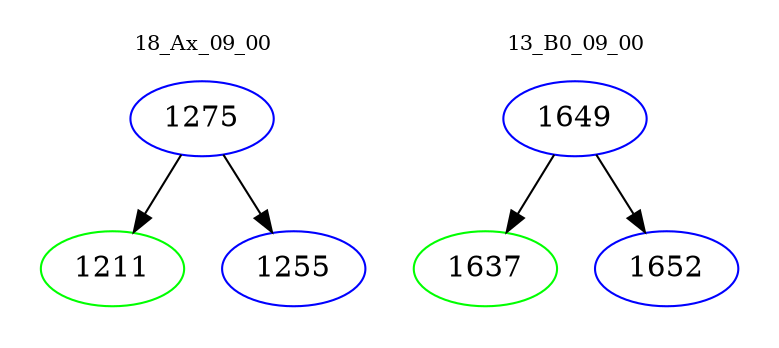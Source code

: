 digraph{
subgraph cluster_0 {
color = white
label = "18_Ax_09_00";
fontsize=10;
T0_1275 [label="1275", color="blue"]
T0_1275 -> T0_1211 [color="black"]
T0_1211 [label="1211", color="green"]
T0_1275 -> T0_1255 [color="black"]
T0_1255 [label="1255", color="blue"]
}
subgraph cluster_1 {
color = white
label = "13_B0_09_00";
fontsize=10;
T1_1649 [label="1649", color="blue"]
T1_1649 -> T1_1637 [color="black"]
T1_1637 [label="1637", color="green"]
T1_1649 -> T1_1652 [color="black"]
T1_1652 [label="1652", color="blue"]
}
}
